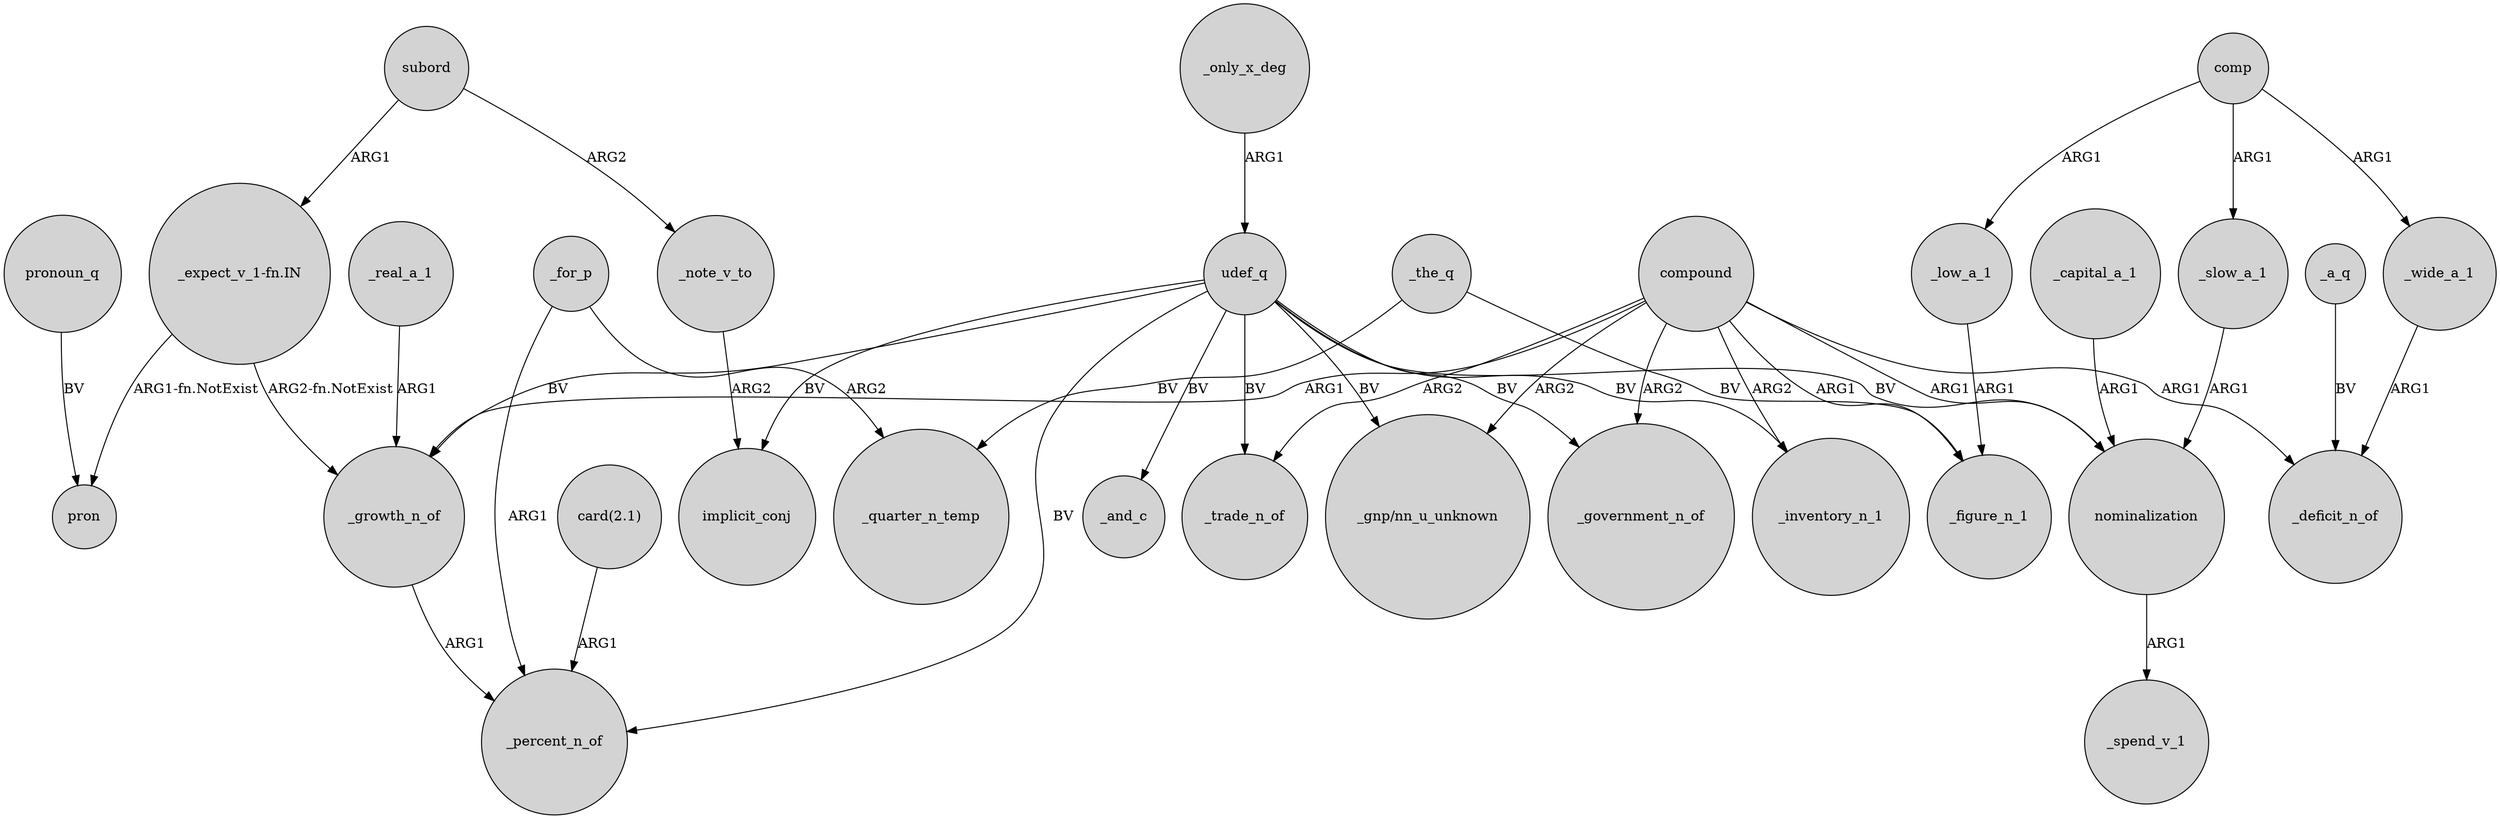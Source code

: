 digraph {
	node [shape=circle style=filled]
	"_expect_v_1-fn.IN" -> _growth_n_of [label="ARG2-fn.NotExist"]
	_only_x_deg -> udef_q [label=ARG1]
	compound -> "_gnp/nn_u_unknown" [label=ARG2]
	udef_q -> _trade_n_of [label=BV]
	_capital_a_1 -> nominalization [label=ARG1]
	_growth_n_of -> _percent_n_of [label=ARG1]
	subord -> "_expect_v_1-fn.IN" [label=ARG1]
	nominalization -> _spend_v_1 [label=ARG1]
	compound -> _government_n_of [label=ARG2]
	udef_q -> _government_n_of [label=BV]
	udef_q -> "_gnp/nn_u_unknown" [label=BV]
	_the_q -> _quarter_n_temp [label=BV]
	_for_p -> _quarter_n_temp [label=ARG2]
	_note_v_to -> implicit_conj [label=ARG2]
	_low_a_1 -> _figure_n_1 [label=ARG1]
	udef_q -> implicit_conj [label=BV]
	_the_q -> _figure_n_1 [label=BV]
	subord -> _note_v_to [label=ARG2]
	compound -> _inventory_n_1 [label=ARG2]
	pronoun_q -> pron [label=BV]
	_wide_a_1 -> _deficit_n_of [label=ARG1]
	_for_p -> _percent_n_of [label=ARG1]
	_a_q -> _deficit_n_of [label=BV]
	compound -> _trade_n_of [label=ARG2]
	compound -> _deficit_n_of [label=ARG1]
	comp -> _slow_a_1 [label=ARG1]
	"_expect_v_1-fn.IN" -> pron [label="ARG1-fn.NotExist"]
	udef_q -> nominalization [label=BV]
	udef_q -> _inventory_n_1 [label=BV]
	comp -> _wide_a_1 [label=ARG1]
	compound -> _growth_n_of [label=ARG1]
	udef_q -> _percent_n_of [label=BV]
	udef_q -> _growth_n_of [label=BV]
	"card(2.1)" -> _percent_n_of [label=ARG1]
	udef_q -> _and_c [label=BV]
	compound -> nominalization [label=ARG1]
	_real_a_1 -> _growth_n_of [label=ARG1]
	_slow_a_1 -> nominalization [label=ARG1]
	comp -> _low_a_1 [label=ARG1]
	compound -> _figure_n_1 [label=ARG1]
}
